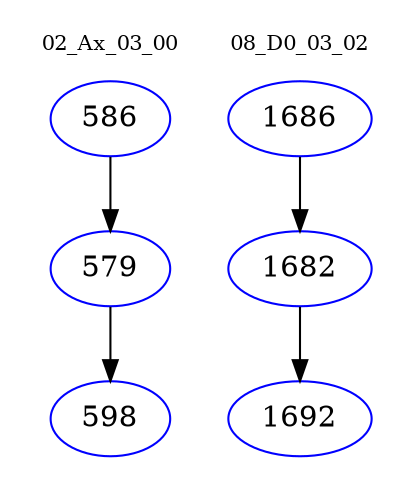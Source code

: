digraph{
subgraph cluster_0 {
color = white
label = "02_Ax_03_00";
fontsize=10;
T0_586 [label="586", color="blue"]
T0_586 -> T0_579 [color="black"]
T0_579 [label="579", color="blue"]
T0_579 -> T0_598 [color="black"]
T0_598 [label="598", color="blue"]
}
subgraph cluster_1 {
color = white
label = "08_D0_03_02";
fontsize=10;
T1_1686 [label="1686", color="blue"]
T1_1686 -> T1_1682 [color="black"]
T1_1682 [label="1682", color="blue"]
T1_1682 -> T1_1692 [color="black"]
T1_1692 [label="1692", color="blue"]
}
}
